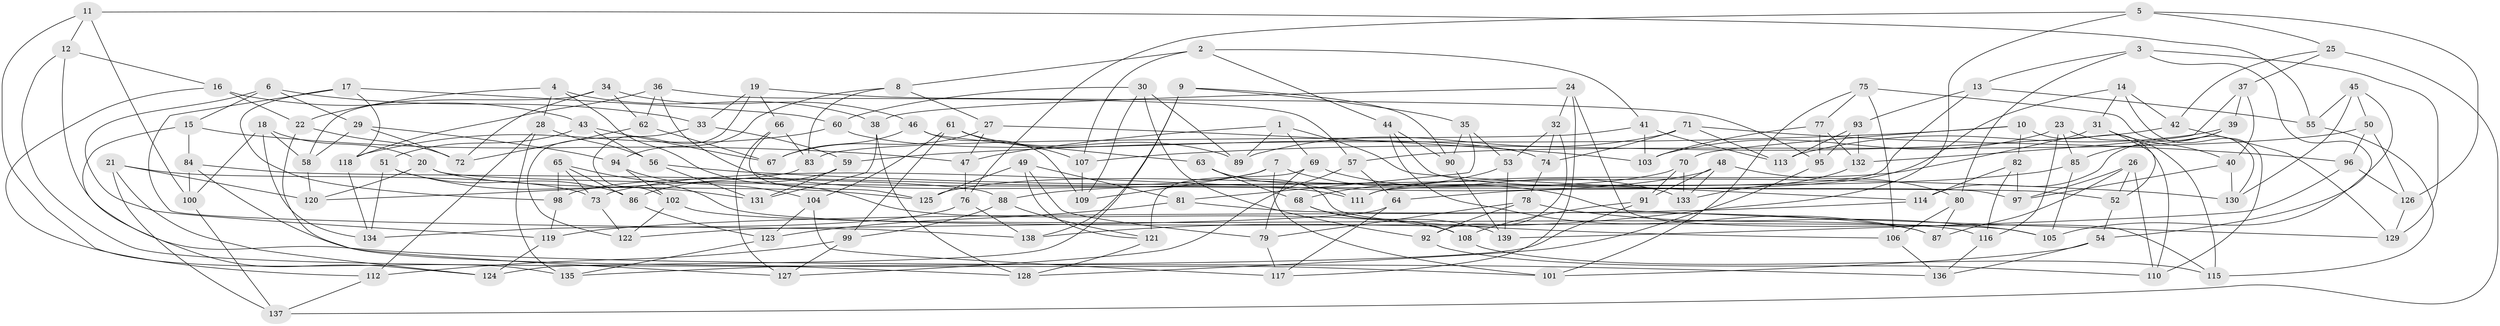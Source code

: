 // Generated by graph-tools (version 1.1) at 2025/03/03/09/25 03:03:08]
// undirected, 139 vertices, 278 edges
graph export_dot {
graph [start="1"]
  node [color=gray90,style=filled];
  1;
  2;
  3;
  4;
  5;
  6;
  7;
  8;
  9;
  10;
  11;
  12;
  13;
  14;
  15;
  16;
  17;
  18;
  19;
  20;
  21;
  22;
  23;
  24;
  25;
  26;
  27;
  28;
  29;
  30;
  31;
  32;
  33;
  34;
  35;
  36;
  37;
  38;
  39;
  40;
  41;
  42;
  43;
  44;
  45;
  46;
  47;
  48;
  49;
  50;
  51;
  52;
  53;
  54;
  55;
  56;
  57;
  58;
  59;
  60;
  61;
  62;
  63;
  64;
  65;
  66;
  67;
  68;
  69;
  70;
  71;
  72;
  73;
  74;
  75;
  76;
  77;
  78;
  79;
  80;
  81;
  82;
  83;
  84;
  85;
  86;
  87;
  88;
  89;
  90;
  91;
  92;
  93;
  94;
  95;
  96;
  97;
  98;
  99;
  100;
  101;
  102;
  103;
  104;
  105;
  106;
  107;
  108;
  109;
  110;
  111;
  112;
  113;
  114;
  115;
  116;
  117;
  118;
  119;
  120;
  121;
  122;
  123;
  124;
  125;
  126;
  127;
  128;
  129;
  130;
  131;
  132;
  133;
  134;
  135;
  136;
  137;
  138;
  139;
  1 -- 47;
  1 -- 69;
  1 -- 114;
  1 -- 89;
  2 -- 44;
  2 -- 41;
  2 -- 107;
  2 -- 8;
  3 -- 129;
  3 -- 80;
  3 -- 13;
  3 -- 54;
  4 -- 22;
  4 -- 28;
  4 -- 38;
  4 -- 108;
  5 -- 126;
  5 -- 76;
  5 -- 138;
  5 -- 25;
  6 -- 29;
  6 -- 15;
  6 -- 33;
  6 -- 119;
  7 -- 129;
  7 -- 101;
  7 -- 98;
  7 -- 109;
  8 -- 83;
  8 -- 94;
  8 -- 27;
  9 -- 35;
  9 -- 90;
  9 -- 138;
  9 -- 124;
  10 -- 70;
  10 -- 110;
  10 -- 82;
  10 -- 59;
  11 -- 135;
  11 -- 55;
  11 -- 12;
  11 -- 100;
  12 -- 136;
  12 -- 16;
  12 -- 128;
  13 -- 55;
  13 -- 93;
  13 -- 111;
  14 -- 42;
  14 -- 31;
  14 -- 110;
  14 -- 64;
  15 -- 84;
  15 -- 47;
  15 -- 124;
  16 -- 22;
  16 -- 43;
  16 -- 112;
  17 -- 60;
  17 -- 138;
  17 -- 98;
  17 -- 118;
  18 -- 100;
  18 -- 134;
  18 -- 58;
  18 -- 20;
  19 -- 33;
  19 -- 95;
  19 -- 102;
  19 -- 66;
  20 -- 120;
  20 -- 125;
  20 -- 52;
  21 -- 137;
  21 -- 124;
  21 -- 73;
  21 -- 120;
  22 -- 127;
  22 -- 72;
  23 -- 85;
  23 -- 116;
  23 -- 103;
  23 -- 115;
  24 -- 32;
  24 -- 117;
  24 -- 38;
  24 -- 115;
  25 -- 42;
  25 -- 137;
  25 -- 37;
  26 -- 97;
  26 -- 110;
  26 -- 87;
  26 -- 52;
  27 -- 103;
  27 -- 67;
  27 -- 47;
  28 -- 135;
  28 -- 112;
  28 -- 56;
  29 -- 72;
  29 -- 94;
  29 -- 58;
  30 -- 89;
  30 -- 92;
  30 -- 60;
  30 -- 109;
  31 -- 111;
  31 -- 52;
  31 -- 40;
  32 -- 53;
  32 -- 74;
  32 -- 92;
  33 -- 59;
  33 -- 122;
  34 -- 46;
  34 -- 62;
  34 -- 72;
  34 -- 58;
  35 -- 53;
  35 -- 81;
  35 -- 90;
  36 -- 57;
  36 -- 111;
  36 -- 118;
  36 -- 62;
  37 -- 40;
  37 -- 39;
  37 -- 132;
  38 -- 128;
  38 -- 131;
  39 -- 85;
  39 -- 114;
  39 -- 113;
  40 -- 97;
  40 -- 130;
  41 -- 103;
  41 -- 113;
  41 -- 83;
  42 -- 129;
  42 -- 107;
  43 -- 67;
  43 -- 51;
  43 -- 56;
  44 -- 97;
  44 -- 87;
  44 -- 90;
  45 -- 130;
  45 -- 105;
  45 -- 50;
  45 -- 55;
  46 -- 63;
  46 -- 109;
  46 -- 67;
  47 -- 76;
  48 -- 80;
  48 -- 91;
  48 -- 73;
  48 -- 133;
  49 -- 81;
  49 -- 79;
  49 -- 125;
  49 -- 121;
  50 -- 57;
  50 -- 96;
  50 -- 126;
  51 -- 134;
  51 -- 131;
  51 -- 86;
  52 -- 54;
  53 -- 139;
  53 -- 68;
  54 -- 101;
  54 -- 136;
  55 -- 115;
  56 -- 131;
  56 -- 130;
  57 -- 64;
  57 -- 127;
  58 -- 120;
  59 -- 131;
  59 -- 86;
  60 -- 74;
  60 -- 118;
  61 -- 99;
  61 -- 89;
  61 -- 104;
  61 -- 107;
  62 -- 67;
  62 -- 72;
  63 -- 106;
  63 -- 111;
  63 -- 68;
  64 -- 117;
  64 -- 122;
  65 -- 105;
  65 -- 98;
  65 -- 86;
  65 -- 73;
  66 -- 125;
  66 -- 83;
  66 -- 127;
  68 -- 139;
  68 -- 108;
  69 -- 133;
  69 -- 121;
  69 -- 79;
  70 -- 133;
  70 -- 91;
  70 -- 125;
  71 -- 113;
  71 -- 74;
  71 -- 96;
  71 -- 89;
  73 -- 122;
  74 -- 78;
  75 -- 130;
  75 -- 106;
  75 -- 77;
  75 -- 101;
  76 -- 138;
  76 -- 134;
  77 -- 132;
  77 -- 103;
  77 -- 95;
  78 -- 79;
  78 -- 105;
  78 -- 92;
  79 -- 117;
  80 -- 87;
  80 -- 106;
  81 -- 87;
  81 -- 123;
  82 -- 97;
  82 -- 114;
  82 -- 116;
  83 -- 120;
  84 -- 100;
  84 -- 88;
  84 -- 101;
  85 -- 105;
  85 -- 88;
  86 -- 123;
  88 -- 121;
  88 -- 99;
  90 -- 139;
  91 -- 108;
  91 -- 135;
  92 -- 110;
  93 -- 132;
  93 -- 113;
  93 -- 95;
  94 -- 102;
  94 -- 104;
  95 -- 128;
  96 -- 126;
  96 -- 139;
  98 -- 119;
  99 -- 112;
  99 -- 127;
  100 -- 137;
  102 -- 122;
  102 -- 116;
  104 -- 117;
  104 -- 123;
  106 -- 136;
  107 -- 109;
  108 -- 115;
  112 -- 137;
  114 -- 119;
  116 -- 136;
  118 -- 134;
  119 -- 124;
  121 -- 128;
  123 -- 135;
  126 -- 129;
  132 -- 133;
}
